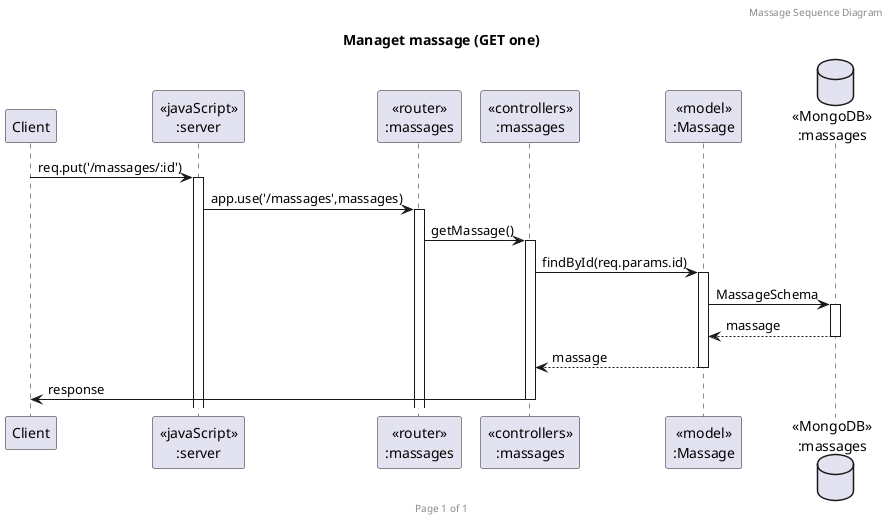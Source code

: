 
@startuml Manage massage (GET one)

header Massage Sequence Diagram
footer Page %page% of %lastpage%
title "Managet massage (GET one)"

participant "Client" as client
participant "<<javaScript>>\n:server" as server
participant "<<router>>\n:massages" as routerMassages
participant "<<controllers>>\n:massages" as controllersMassages
participant "<<model>>\n:Massage" as modelMassage
database "<<MongoDB>>\n:massages" as MassagesDatabase

client->server ++:req.put('/massages/:id')
server->routerMassages ++:app.use('/massages',massages)
routerMassages -> controllersMassages ++:getMassage()
controllersMassages->modelMassage ++:findById(req.params.id)
modelMassage ->MassagesDatabase ++: MassageSchema
MassagesDatabase --> modelMassage --: massage
controllersMassages <-- modelMassage --:massage
controllersMassages->client --:response

@enduml